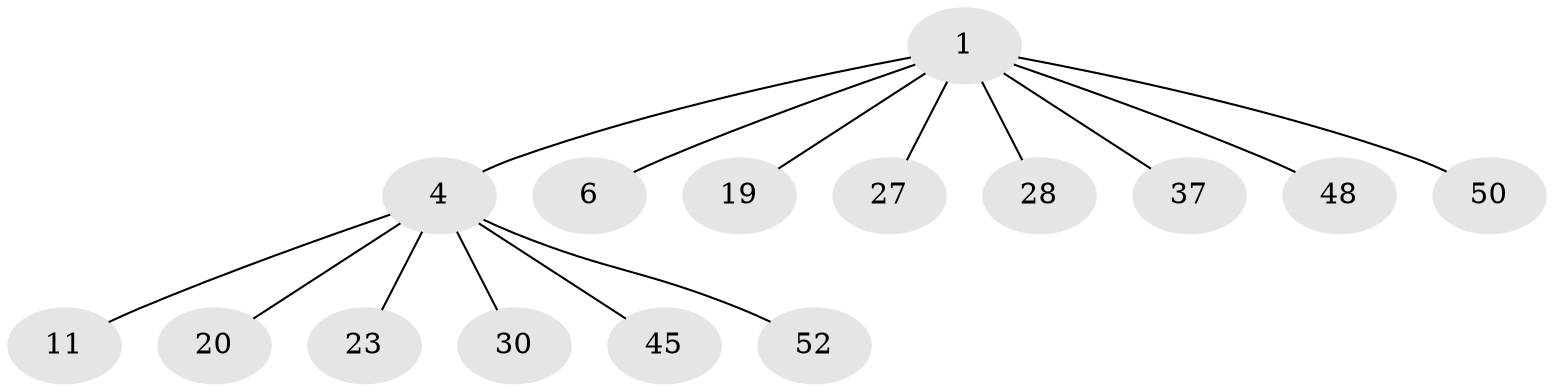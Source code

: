 // original degree distribution, {4: 0.11538461538461539, 5: 0.038461538461538464, 2: 0.28846153846153844, 6: 0.019230769230769232, 1: 0.5, 3: 0.038461538461538464}
// Generated by graph-tools (version 1.1) at 2025/19/03/04/25 18:19:06]
// undirected, 15 vertices, 14 edges
graph export_dot {
graph [start="1"]
  node [color=gray90,style=filled];
  1 [super="+16+9+12+2"];
  4 [super="+7+18+22+10+5"];
  6 [super="+21"];
  11 [super="+35"];
  19 [super="+46"];
  20;
  23 [super="+32"];
  27;
  28 [super="+40+34"];
  30 [super="+44"];
  37;
  45;
  48;
  50;
  52;
  1 -- 48;
  1 -- 50;
  1 -- 27;
  1 -- 28;
  1 -- 19;
  1 -- 4;
  1 -- 37;
  1 -- 6;
  4 -- 11;
  4 -- 45;
  4 -- 52;
  4 -- 23;
  4 -- 30;
  4 -- 20;
}
